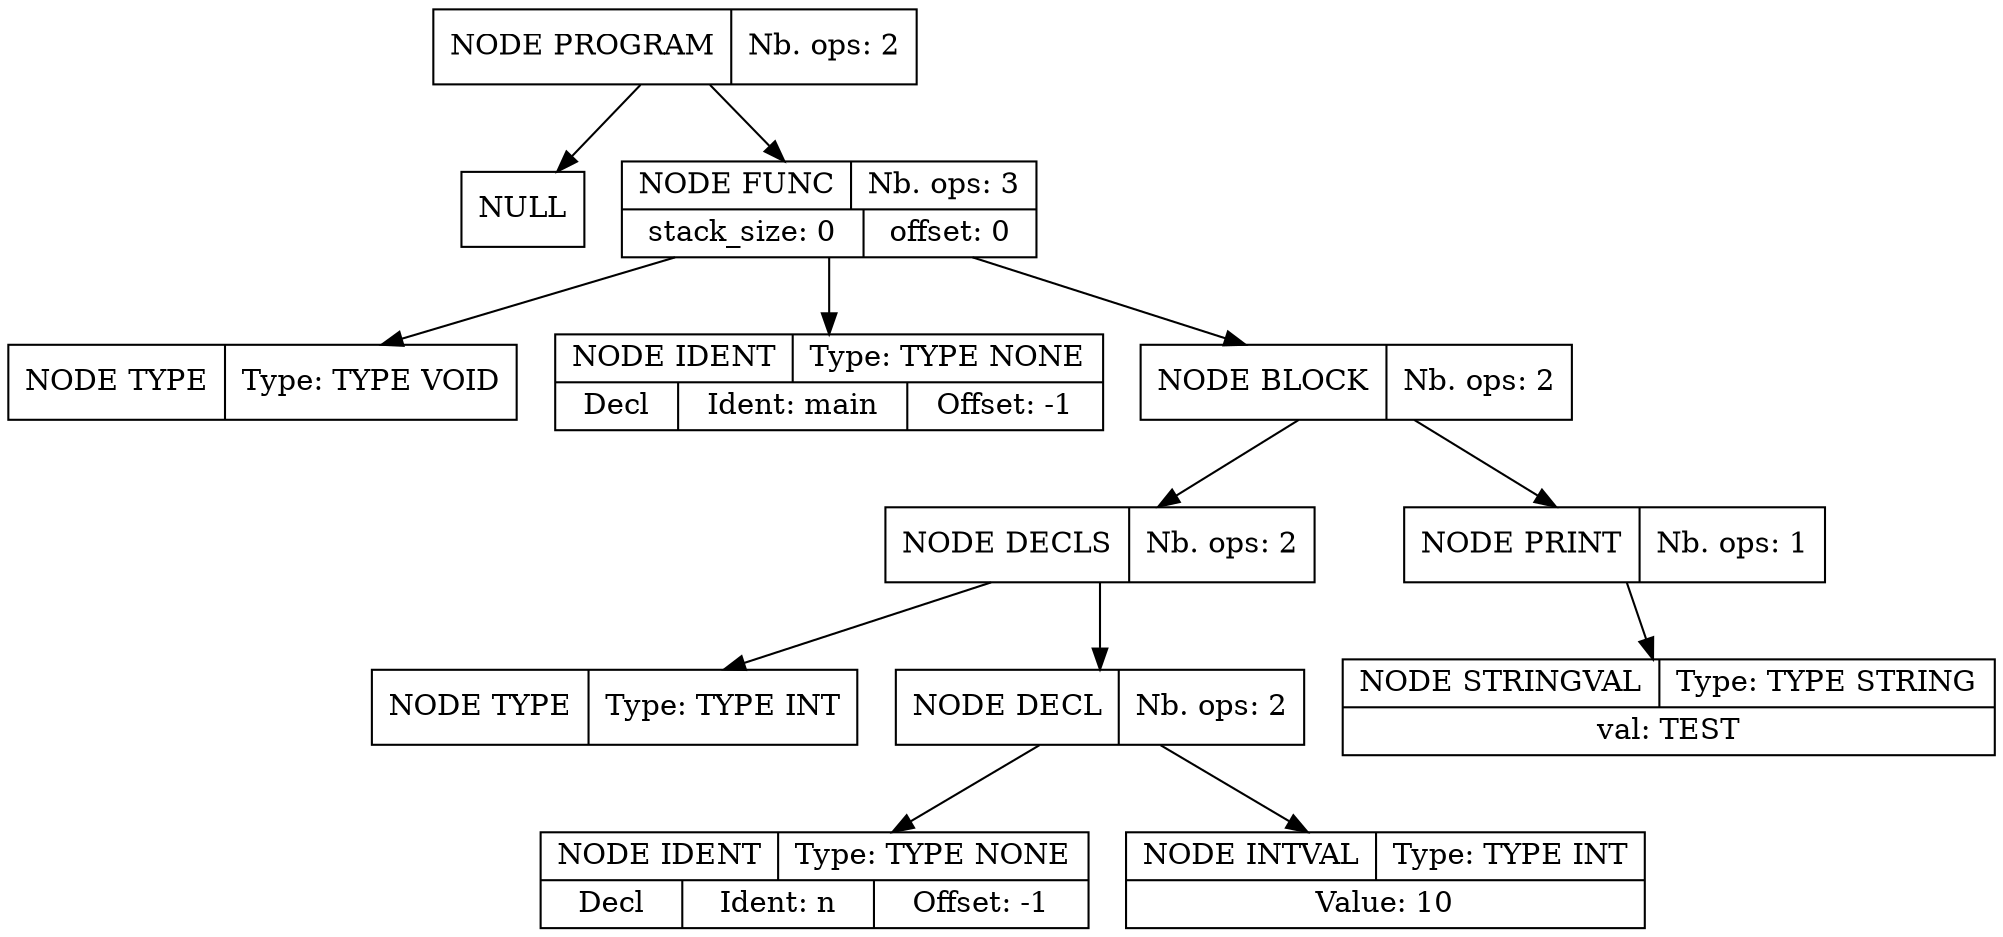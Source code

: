 digraph global_vars {
    N1 [shape=record, label="{{NODE PROGRAM|Nb. ops: 2}}"];
    N2 [shape=record, label="{{NULL}}"];
    edge[tailclip=true];
    N1 -> N2
    N3 [shape=record, label="{{NODE FUNC|Nb. ops: 3}|{stack_size: 0|offset: 0}}"];
    N4 [shape=record, label="{{NODE TYPE|Type: TYPE VOID}}"];
    edge[tailclip=true];
    N3 -> N4
    N5 [shape=record, label="{{NODE IDENT|Type: TYPE NONE}|{<decl>Decl      |Ident: main|Offset: -1}}"];
    edge[tailclip=true];
    N3 -> N5
    N6 [shape=record, label="{{NODE BLOCK|Nb. ops: 2}}"];
    N7 [shape=record, label="{{NODE DECLS|Nb. ops: 2}}"];
    N8 [shape=record, label="{{NODE TYPE|Type: TYPE INT}}"];
    edge[tailclip=true];
    N7 -> N8
    N9 [shape=record, label="{{NODE DECL|Nb. ops: 2}}"];
    N10 [shape=record, label="{{NODE IDENT|Type: TYPE NONE}|{<decl>Decl      |Ident: n|Offset: -1}}"];
    edge[tailclip=true];
    N9 -> N10
    N11 [shape=record, label="{{NODE INTVAL|Type: TYPE INT}|{Value: 10}}"];
    edge[tailclip=true];
    N9 -> N11
    edge[tailclip=true];
    N7 -> N9
    edge[tailclip=true];
    N6 -> N7
    N12 [shape=record, label="{{NODE PRINT|Nb. ops: 1}}"];
    N13 [shape=record, label="{{NODE STRINGVAL|Type: TYPE STRING}|{val: TEST}}"];
    edge[tailclip=true];
    N12 -> N13
    edge[tailclip=true];
    N6 -> N12
    edge[tailclip=true];
    N3 -> N6
    edge[tailclip=true];
    N1 -> N3
}